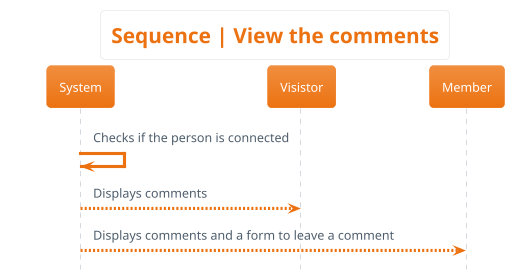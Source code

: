 @startuml sequence__view_comments
hide footbox
skinparam actorStyle awesome
!theme aws-orange
skinparam backgroundcolor White

'Titre'
title Sequence | View the comments

'Déroulement'
System -> System : Checks if the person is connected
System --> Visistor : Displays comments
System --> Member : Displays comments and a form to leave a comment
@enduml